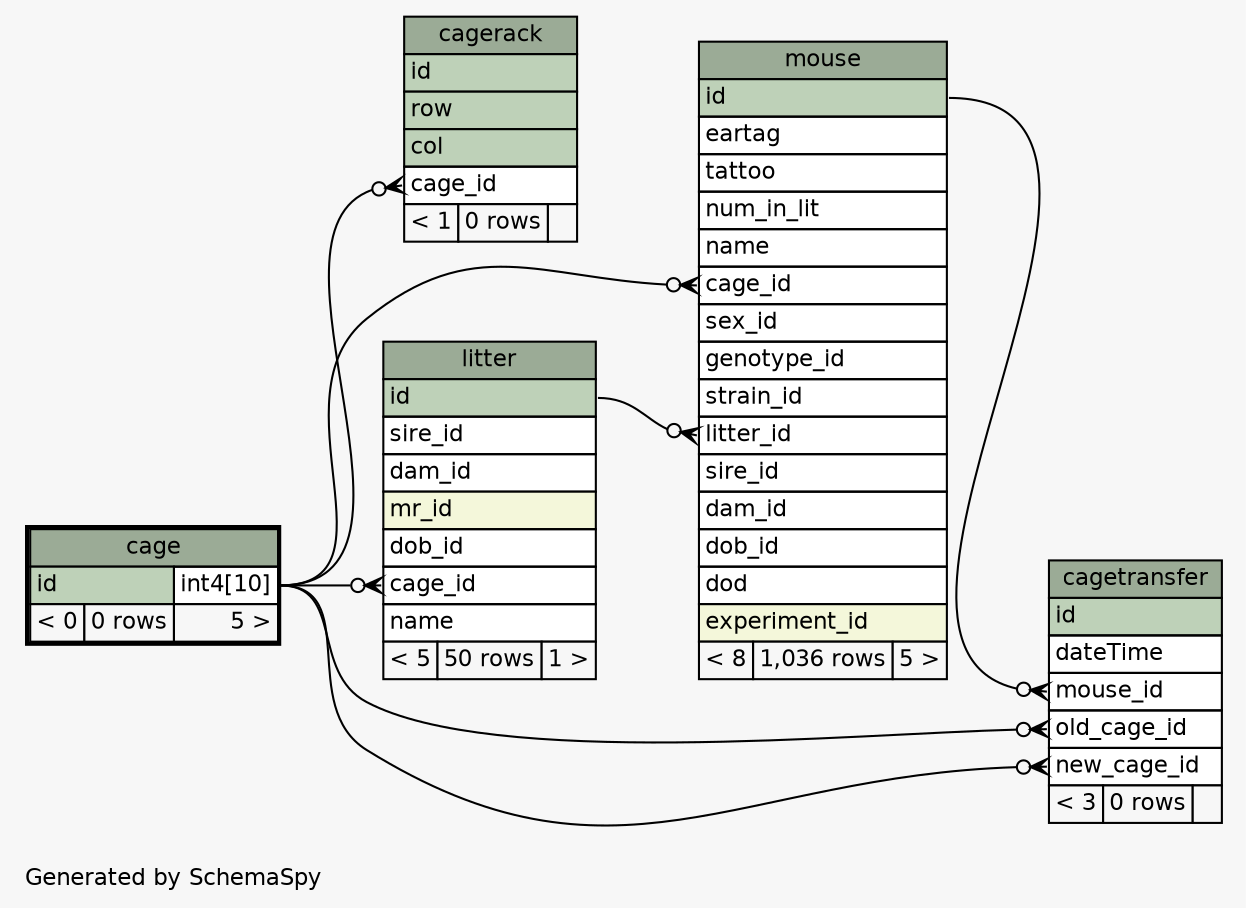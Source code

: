 // dot 2.32.0 on Windows 7 6.1
// SchemaSpy rev 590
digraph "oneDegreeRelationshipsDiagram" {
  graph [
    rankdir="RL"
    bgcolor="#f7f7f7"
    label="\nGenerated by SchemaSpy"
    labeljust="l"
    nodesep="0.18"
    ranksep="0.46"
    fontname="Helvetica"
    fontsize="11"
  ];
  node [
    fontname="Helvetica"
    fontsize="11"
    shape="plaintext"
  ];
  edge [
    arrowsize="0.8"
  ];
  "cagerack":"cage_id":w -> "cage":"id.type":e [arrowhead=none dir=back arrowtail=crowodot];
  "cagetransfer":"mouse_id":w -> "mouse":"id":e [arrowhead=none dir=back arrowtail=crowodot];
  "cagetransfer":"new_cage_id":w -> "cage":"id.type":e [arrowhead=none dir=back arrowtail=crowodot];
  "cagetransfer":"old_cage_id":w -> "cage":"id.type":e [arrowhead=none dir=back arrowtail=crowodot];
  "litter":"cage_id":w -> "cage":"id.type":e [arrowhead=none dir=back arrowtail=crowodot];
  "mouse":"cage_id":w -> "cage":"id.type":e [arrowhead=none dir=back arrowtail=crowodot];
  "mouse":"litter_id":w -> "litter":"id":e [arrowhead=none dir=back arrowtail=crowodot];
  "cage" [
    label=<
    <TABLE BORDER="2" CELLBORDER="1" CELLSPACING="0" BGCOLOR="#ffffff">
      <TR><TD COLSPAN="3" BGCOLOR="#9bab96" ALIGN="CENTER">cage</TD></TR>
      <TR><TD PORT="id" COLSPAN="2" BGCOLOR="#bed1b8" ALIGN="LEFT">id</TD><TD PORT="id.type" ALIGN="LEFT">int4[10]</TD></TR>
      <TR><TD ALIGN="LEFT" BGCOLOR="#f7f7f7">&lt; 0</TD><TD ALIGN="RIGHT" BGCOLOR="#f7f7f7">0 rows</TD><TD ALIGN="RIGHT" BGCOLOR="#f7f7f7">5 &gt;</TD></TR>
    </TABLE>>
    URL="cage.html"
    tooltip="cage"
  ];
  "cagerack" [
    label=<
    <TABLE BORDER="0" CELLBORDER="1" CELLSPACING="0" BGCOLOR="#ffffff">
      <TR><TD COLSPAN="3" BGCOLOR="#9bab96" ALIGN="CENTER">cagerack</TD></TR>
      <TR><TD PORT="id" COLSPAN="3" BGCOLOR="#bed1b8" ALIGN="LEFT">id</TD></TR>
      <TR><TD PORT="row" COLSPAN="3" BGCOLOR="#bed1b8" ALIGN="LEFT">row</TD></TR>
      <TR><TD PORT="col" COLSPAN="3" BGCOLOR="#bed1b8" ALIGN="LEFT">col</TD></TR>
      <TR><TD PORT="cage_id" COLSPAN="3" ALIGN="LEFT">cage_id</TD></TR>
      <TR><TD ALIGN="LEFT" BGCOLOR="#f7f7f7">&lt; 1</TD><TD ALIGN="RIGHT" BGCOLOR="#f7f7f7">0 rows</TD><TD ALIGN="RIGHT" BGCOLOR="#f7f7f7">  </TD></TR>
    </TABLE>>
    URL="cagerack.html"
    tooltip="cagerack"
  ];
  "cagetransfer" [
    label=<
    <TABLE BORDER="0" CELLBORDER="1" CELLSPACING="0" BGCOLOR="#ffffff">
      <TR><TD COLSPAN="3" BGCOLOR="#9bab96" ALIGN="CENTER">cagetransfer</TD></TR>
      <TR><TD PORT="id" COLSPAN="3" BGCOLOR="#bed1b8" ALIGN="LEFT">id</TD></TR>
      <TR><TD PORT="dateTime" COLSPAN="3" ALIGN="LEFT">dateTime</TD></TR>
      <TR><TD PORT="mouse_id" COLSPAN="3" ALIGN="LEFT">mouse_id</TD></TR>
      <TR><TD PORT="old_cage_id" COLSPAN="3" ALIGN="LEFT">old_cage_id</TD></TR>
      <TR><TD PORT="new_cage_id" COLSPAN="3" ALIGN="LEFT">new_cage_id</TD></TR>
      <TR><TD ALIGN="LEFT" BGCOLOR="#f7f7f7">&lt; 3</TD><TD ALIGN="RIGHT" BGCOLOR="#f7f7f7">0 rows</TD><TD ALIGN="RIGHT" BGCOLOR="#f7f7f7">  </TD></TR>
    </TABLE>>
    URL="cagetransfer.html"
    tooltip="cagetransfer"
  ];
  "litter" [
    label=<
    <TABLE BORDER="0" CELLBORDER="1" CELLSPACING="0" BGCOLOR="#ffffff">
      <TR><TD COLSPAN="3" BGCOLOR="#9bab96" ALIGN="CENTER">litter</TD></TR>
      <TR><TD PORT="id" COLSPAN="3" BGCOLOR="#bed1b8" ALIGN="LEFT">id</TD></TR>
      <TR><TD PORT="sire_id" COLSPAN="3" ALIGN="LEFT">sire_id</TD></TR>
      <TR><TD PORT="dam_id" COLSPAN="3" ALIGN="LEFT">dam_id</TD></TR>
      <TR><TD PORT="mr_id" COLSPAN="3" BGCOLOR="#f4f7da" ALIGN="LEFT">mr_id</TD></TR>
      <TR><TD PORT="dob_id" COLSPAN="3" ALIGN="LEFT">dob_id</TD></TR>
      <TR><TD PORT="cage_id" COLSPAN="3" ALIGN="LEFT">cage_id</TD></TR>
      <TR><TD PORT="name" COLSPAN="3" ALIGN="LEFT">name</TD></TR>
      <TR><TD ALIGN="LEFT" BGCOLOR="#f7f7f7">&lt; 5</TD><TD ALIGN="RIGHT" BGCOLOR="#f7f7f7">50 rows</TD><TD ALIGN="RIGHT" BGCOLOR="#f7f7f7">1 &gt;</TD></TR>
    </TABLE>>
    URL="litter.html"
    tooltip="litter"
  ];
  "mouse" [
    label=<
    <TABLE BORDER="0" CELLBORDER="1" CELLSPACING="0" BGCOLOR="#ffffff">
      <TR><TD COLSPAN="3" BGCOLOR="#9bab96" ALIGN="CENTER">mouse</TD></TR>
      <TR><TD PORT="id" COLSPAN="3" BGCOLOR="#bed1b8" ALIGN="LEFT">id</TD></TR>
      <TR><TD PORT="eartag" COLSPAN="3" ALIGN="LEFT">eartag</TD></TR>
      <TR><TD PORT="tattoo" COLSPAN="3" ALIGN="LEFT">tattoo</TD></TR>
      <TR><TD PORT="num_in_lit" COLSPAN="3" ALIGN="LEFT">num_in_lit</TD></TR>
      <TR><TD PORT="name" COLSPAN="3" ALIGN="LEFT">name</TD></TR>
      <TR><TD PORT="cage_id" COLSPAN="3" ALIGN="LEFT">cage_id</TD></TR>
      <TR><TD PORT="sex_id" COLSPAN="3" ALIGN="LEFT">sex_id</TD></TR>
      <TR><TD PORT="genotype_id" COLSPAN="3" ALIGN="LEFT">genotype_id</TD></TR>
      <TR><TD PORT="strain_id" COLSPAN="3" ALIGN="LEFT">strain_id</TD></TR>
      <TR><TD PORT="litter_id" COLSPAN="3" ALIGN="LEFT">litter_id</TD></TR>
      <TR><TD PORT="sire_id" COLSPAN="3" ALIGN="LEFT">sire_id</TD></TR>
      <TR><TD PORT="dam_id" COLSPAN="3" ALIGN="LEFT">dam_id</TD></TR>
      <TR><TD PORT="dob_id" COLSPAN="3" ALIGN="LEFT">dob_id</TD></TR>
      <TR><TD PORT="dod" COLSPAN="3" ALIGN="LEFT">dod</TD></TR>
      <TR><TD PORT="experiment_id" COLSPAN="3" BGCOLOR="#f4f7da" ALIGN="LEFT">experiment_id</TD></TR>
      <TR><TD ALIGN="LEFT" BGCOLOR="#f7f7f7">&lt; 8</TD><TD ALIGN="RIGHT" BGCOLOR="#f7f7f7">1,036 rows</TD><TD ALIGN="RIGHT" BGCOLOR="#f7f7f7">5 &gt;</TD></TR>
    </TABLE>>
    URL="mouse.html"
    tooltip="mouse"
  ];
}

